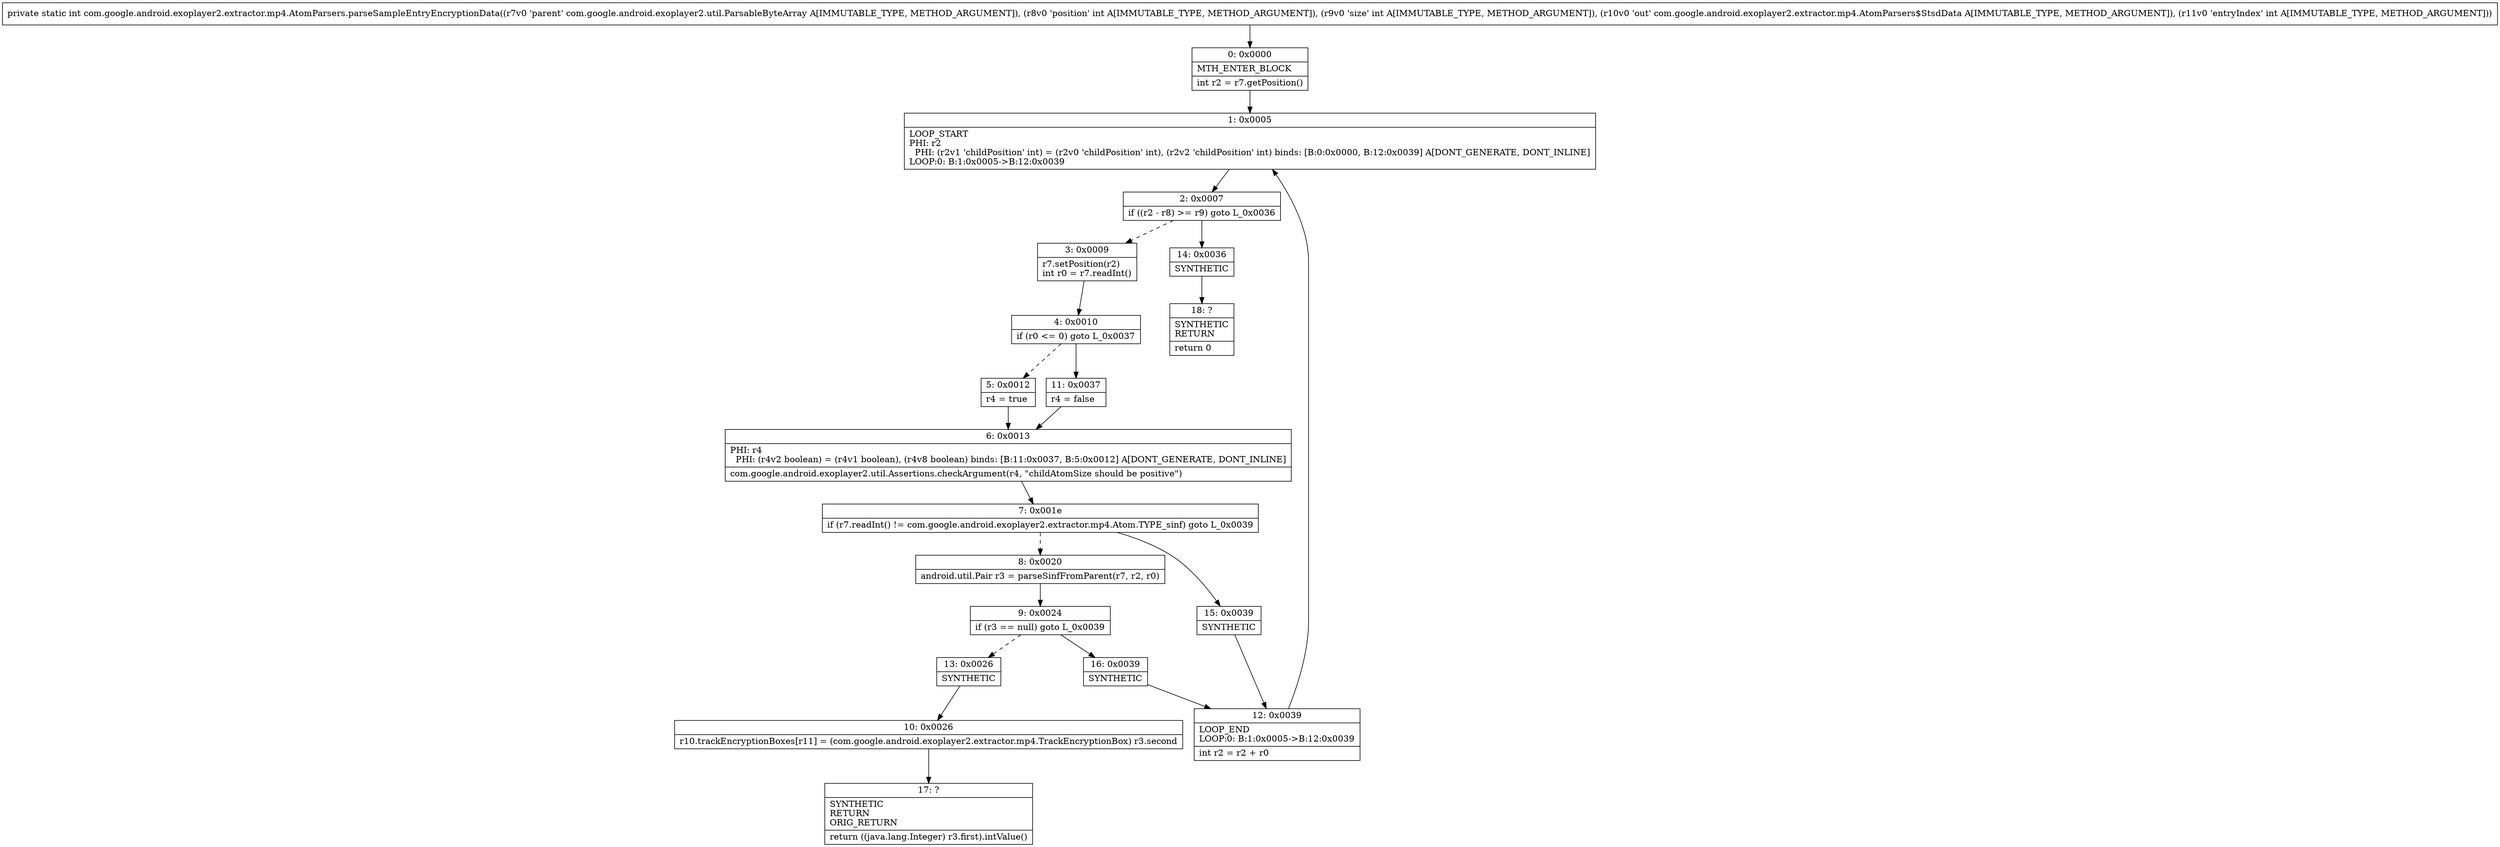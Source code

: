 digraph "CFG forcom.google.android.exoplayer2.extractor.mp4.AtomParsers.parseSampleEntryEncryptionData(Lcom\/google\/android\/exoplayer2\/util\/ParsableByteArray;IILcom\/google\/android\/exoplayer2\/extractor\/mp4\/AtomParsers$StsdData;I)I" {
Node_0 [shape=record,label="{0\:\ 0x0000|MTH_ENTER_BLOCK\l|int r2 = r7.getPosition()\l}"];
Node_1 [shape=record,label="{1\:\ 0x0005|LOOP_START\lPHI: r2 \l  PHI: (r2v1 'childPosition' int) = (r2v0 'childPosition' int), (r2v2 'childPosition' int) binds: [B:0:0x0000, B:12:0x0039] A[DONT_GENERATE, DONT_INLINE]\lLOOP:0: B:1:0x0005\-\>B:12:0x0039\l}"];
Node_2 [shape=record,label="{2\:\ 0x0007|if ((r2 \- r8) \>= r9) goto L_0x0036\l}"];
Node_3 [shape=record,label="{3\:\ 0x0009|r7.setPosition(r2)\lint r0 = r7.readInt()\l}"];
Node_4 [shape=record,label="{4\:\ 0x0010|if (r0 \<= 0) goto L_0x0037\l}"];
Node_5 [shape=record,label="{5\:\ 0x0012|r4 = true\l}"];
Node_6 [shape=record,label="{6\:\ 0x0013|PHI: r4 \l  PHI: (r4v2 boolean) = (r4v1 boolean), (r4v8 boolean) binds: [B:11:0x0037, B:5:0x0012] A[DONT_GENERATE, DONT_INLINE]\l|com.google.android.exoplayer2.util.Assertions.checkArgument(r4, \"childAtomSize should be positive\")\l}"];
Node_7 [shape=record,label="{7\:\ 0x001e|if (r7.readInt() != com.google.android.exoplayer2.extractor.mp4.Atom.TYPE_sinf) goto L_0x0039\l}"];
Node_8 [shape=record,label="{8\:\ 0x0020|android.util.Pair r3 = parseSinfFromParent(r7, r2, r0)\l}"];
Node_9 [shape=record,label="{9\:\ 0x0024|if (r3 == null) goto L_0x0039\l}"];
Node_10 [shape=record,label="{10\:\ 0x0026|r10.trackEncryptionBoxes[r11] = (com.google.android.exoplayer2.extractor.mp4.TrackEncryptionBox) r3.second\l}"];
Node_11 [shape=record,label="{11\:\ 0x0037|r4 = false\l}"];
Node_12 [shape=record,label="{12\:\ 0x0039|LOOP_END\lLOOP:0: B:1:0x0005\-\>B:12:0x0039\l|int r2 = r2 + r0\l}"];
Node_13 [shape=record,label="{13\:\ 0x0026|SYNTHETIC\l}"];
Node_14 [shape=record,label="{14\:\ 0x0036|SYNTHETIC\l}"];
Node_15 [shape=record,label="{15\:\ 0x0039|SYNTHETIC\l}"];
Node_16 [shape=record,label="{16\:\ 0x0039|SYNTHETIC\l}"];
Node_17 [shape=record,label="{17\:\ ?|SYNTHETIC\lRETURN\lORIG_RETURN\l|return ((java.lang.Integer) r3.first).intValue()\l}"];
Node_18 [shape=record,label="{18\:\ ?|SYNTHETIC\lRETURN\l|return 0\l}"];
MethodNode[shape=record,label="{private static int com.google.android.exoplayer2.extractor.mp4.AtomParsers.parseSampleEntryEncryptionData((r7v0 'parent' com.google.android.exoplayer2.util.ParsableByteArray A[IMMUTABLE_TYPE, METHOD_ARGUMENT]), (r8v0 'position' int A[IMMUTABLE_TYPE, METHOD_ARGUMENT]), (r9v0 'size' int A[IMMUTABLE_TYPE, METHOD_ARGUMENT]), (r10v0 'out' com.google.android.exoplayer2.extractor.mp4.AtomParsers$StsdData A[IMMUTABLE_TYPE, METHOD_ARGUMENT]), (r11v0 'entryIndex' int A[IMMUTABLE_TYPE, METHOD_ARGUMENT])) }"];
MethodNode -> Node_0;
Node_0 -> Node_1;
Node_1 -> Node_2;
Node_2 -> Node_3[style=dashed];
Node_2 -> Node_14;
Node_3 -> Node_4;
Node_4 -> Node_5[style=dashed];
Node_4 -> Node_11;
Node_5 -> Node_6;
Node_6 -> Node_7;
Node_7 -> Node_8[style=dashed];
Node_7 -> Node_15;
Node_8 -> Node_9;
Node_9 -> Node_13[style=dashed];
Node_9 -> Node_16;
Node_10 -> Node_17;
Node_11 -> Node_6;
Node_12 -> Node_1;
Node_13 -> Node_10;
Node_14 -> Node_18;
Node_15 -> Node_12;
Node_16 -> Node_12;
}

